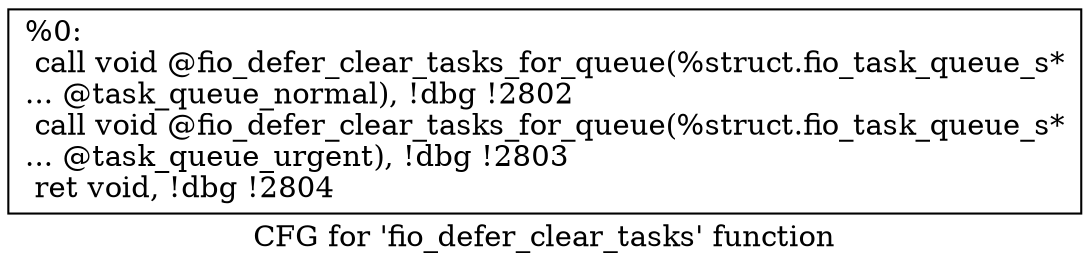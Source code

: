digraph "CFG for 'fio_defer_clear_tasks' function" {
	label="CFG for 'fio_defer_clear_tasks' function";

	Node0x5568516ed100 [shape=record,label="{%0:\l  call void @fio_defer_clear_tasks_for_queue(%struct.fio_task_queue_s*\l... @task_queue_normal), !dbg !2802\l  call void @fio_defer_clear_tasks_for_queue(%struct.fio_task_queue_s*\l... @task_queue_urgent), !dbg !2803\l  ret void, !dbg !2804\l}"];
}
